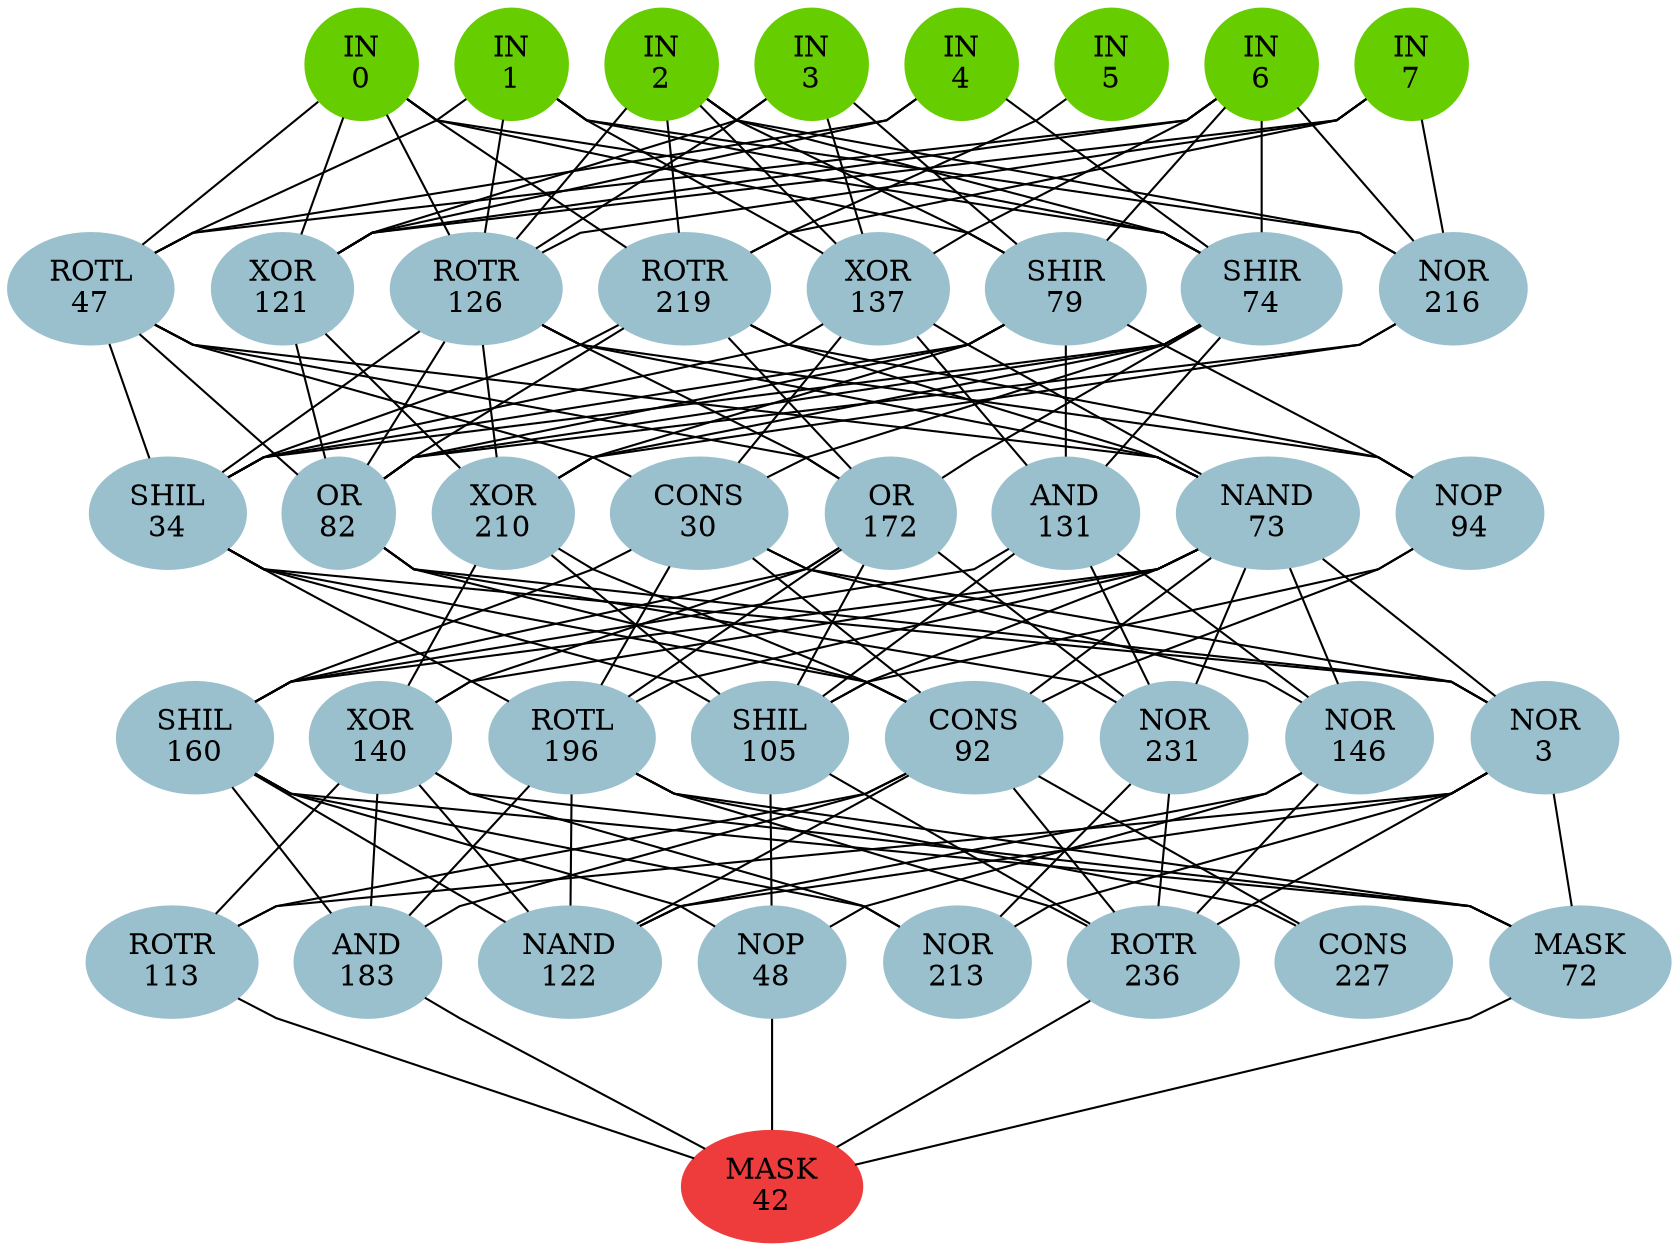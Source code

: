 graph EACircuit {
rankdir=BT;
ranksep=0.75;
ordering=out;
splines=polyline;
node [style=filled, color=lightblue2];

{ rank=same;
node [color=chartreuse3];
"-1_0"[label="IN\n0"];
node [color=chartreuse3];
"-1_1"[label="IN\n1"];
node [color=chartreuse3];
"-1_2"[label="IN\n2"];
node [color=chartreuse3];
"-1_3"[label="IN\n3"];
node [color=chartreuse3];
"-1_4"[label="IN\n4"];
node [color=chartreuse3];
"-1_5"[label="IN\n5"];
node [color=chartreuse3];
"-1_6"[label="IN\n6"];
node [color=chartreuse3];
"-1_7"[label="IN\n7"];
}
{ rank=same;
node [color=lightblue3];
"0_0"[label="ROTL\n47"];
node [color=lightblue3];
"0_1"[label="XOR\n121"];
node [color=lightblue3];
"0_2"[label="ROTR\n126"];
node [color=lightblue3];
"0_3"[label="ROTR\n219"];
node [color=lightblue3];
"0_4"[label="XOR\n137"];
node [color=lightblue3];
"0_5"[label="SHIR\n79"];
node [color=lightblue3];
"0_6"[label="SHIR\n74"];
node [color=lightblue3];
"0_7"[label="NOR\n216"];
}
{ rank=same;
node [color=lightblue3];
"1_0"[label="SHIL\n34"];
node [color=lightblue3];
"1_1"[label="OR\n82"];
node [color=lightblue3];
"1_2"[label="XOR\n210"];
node [color=lightblue3];
"1_3"[label="CONS\n30"];
node [color=lightblue3];
"1_4"[label="OR\n172"];
node [color=lightblue3];
"1_5"[label="AND\n131"];
node [color=lightblue3];
"1_6"[label="NAND\n73"];
node [color=lightblue3];
"1_7"[label="NOP\n94"];
}
{ rank=same;
node [color=lightblue3];
"2_0"[label="SHIL\n160"];
node [color=lightblue3];
"2_1"[label="XOR\n140"];
node [color=lightblue3];
"2_2"[label="ROTL\n196"];
node [color=lightblue3];
"2_3"[label="SHIL\n105"];
node [color=lightblue3];
"2_4"[label="CONS\n92"];
node [color=lightblue3];
"2_5"[label="NOR\n231"];
node [color=lightblue3];
"2_6"[label="NOR\n146"];
node [color=lightblue3];
"2_7"[label="NOR\n3"];
}
{ rank=same;
node [color=lightblue3];
"3_0"[label="ROTR\n113"];
node [color=lightblue3];
"3_1"[label="AND\n183"];
node [color=lightblue3];
"3_2"[label="NAND\n122"];
node [color=lightblue3];
"3_3"[label="NOP\n48"];
node [color=lightblue3];
"3_4"[label="NOR\n213"];
node [color=lightblue3];
"3_5"[label="ROTR\n236"];
node [color=lightblue3];
"3_6"[label="CONS\n227"];
node [color=lightblue3];
"3_7"[label="MASK\n72"];
}
{ rank=same;
node [color=brown2];
"4_0"[label="MASK\n42"];
}
edge[style=invis];
"-1_0" -- "-1_1" -- "-1_2" -- "-1_3" -- "-1_4" -- "-1_5" -- "-1_6" -- "-1_7";
"0_0" -- "0_1" -- "0_2" -- "0_3" -- "0_4" -- "0_5" -- "0_6" -- "0_7";
"1_0" -- "1_1" -- "1_2" -- "1_3" -- "1_4" -- "1_5" -- "1_6" -- "1_7";
"2_0" -- "2_1" -- "2_2" -- "2_3" -- "2_4" -- "2_5" -- "2_6" -- "2_7";
"3_0" -- "3_1" -- "3_2" -- "3_3" -- "3_4" -- "3_5" -- "3_6" -- "3_7";
"4_0" -- "4_0";
edge[style=solid];
"0_0" -- "-1_0";
"0_0" -- "-1_1";
"0_0" -- "-1_4";
"0_0" -- "-1_6";
"0_1" -- "-1_0";
"0_1" -- "-1_3";
"0_1" -- "-1_4";
"0_1" -- "-1_6";
"0_1" -- "-1_7";
"0_2" -- "-1_0";
"0_2" -- "-1_1";
"0_2" -- "-1_2";
"0_2" -- "-1_3";
"0_2" -- "-1_7";
"0_3" -- "-1_0";
"0_3" -- "-1_2";
"0_3" -- "-1_5";
"0_3" -- "-1_7";
"0_4" -- "-1_1";
"0_4" -- "-1_2";
"0_4" -- "-1_3";
"0_4" -- "-1_6";
"0_5" -- "-1_0";
"0_5" -- "-1_2";
"0_5" -- "-1_3";
"0_5" -- "-1_6";
"0_6" -- "-1_0";
"0_6" -- "-1_1";
"0_6" -- "-1_2";
"0_6" -- "-1_4";
"0_6" -- "-1_6";
"0_7" -- "-1_1";
"0_7" -- "-1_2";
"0_7" -- "-1_6";
"0_7" -- "-1_7";
"1_0" -- "0_0";
"1_0" -- "0_2";
"1_0" -- "0_3";
"1_0" -- "0_4";
"1_0" -- "0_5";
"1_0" -- "0_6";
"1_1" -- "0_0";
"1_1" -- "0_1";
"1_1" -- "0_2";
"1_1" -- "0_3";
"1_1" -- "0_5";
"1_1" -- "0_6";
"1_1" -- "0_7";
"1_2" -- "0_1";
"1_2" -- "0_2";
"1_2" -- "0_5";
"1_2" -- "0_6";
"1_2" -- "0_7";
"1_3" -- "0_0";
"1_3" -- "0_4";
"1_3" -- "0_6";
"1_4" -- "0_0";
"1_4" -- "0_2";
"1_4" -- "0_3";
"1_4" -- "0_6";
"1_5" -- "0_4";
"1_5" -- "0_5";
"1_5" -- "0_6";
"1_6" -- "0_0";
"1_6" -- "0_2";
"1_6" -- "0_3";
"1_6" -- "0_4";
"1_7" -- "0_2";
"1_7" -- "0_3";
"1_7" -- "0_5";
"2_0" -- "1_3";
"2_0" -- "1_4";
"2_0" -- "1_5";
"2_0" -- "1_6";
"2_1" -- "1_2";
"2_1" -- "1_4";
"2_1" -- "1_6";
"2_2" -- "1_0";
"2_2" -- "1_3";
"2_2" -- "1_4";
"2_2" -- "1_6";
"2_3" -- "1_0";
"2_3" -- "1_2";
"2_3" -- "1_4";
"2_3" -- "1_5";
"2_3" -- "1_6";
"2_3" -- "1_7";
"2_4" -- "1_0";
"2_4" -- "1_1";
"2_4" -- "1_2";
"2_4" -- "1_3";
"2_4" -- "1_6";
"2_4" -- "1_7";
"2_5" -- "1_1";
"2_5" -- "1_4";
"2_5" -- "1_5";
"2_5" -- "1_6";
"2_6" -- "1_3";
"2_6" -- "1_5";
"2_6" -- "1_6";
"2_7" -- "1_0";
"2_7" -- "1_1";
"2_7" -- "1_3";
"2_7" -- "1_6";
"3_0" -- "2_1";
"3_0" -- "2_4";
"3_0" -- "2_7";
"3_1" -- "2_0";
"3_1" -- "2_1";
"3_1" -- "2_2";
"3_1" -- "2_4";
"3_2" -- "2_0";
"3_2" -- "2_1";
"3_2" -- "2_2";
"3_2" -- "2_4";
"3_2" -- "2_6";
"3_2" -- "2_7";
"3_3" -- "2_0";
"3_3" -- "2_3";
"3_3" -- "2_6";
"3_4" -- "2_0";
"3_4" -- "2_1";
"3_4" -- "2_5";
"3_4" -- "2_7";
"3_5" -- "2_2";
"3_5" -- "2_3";
"3_5" -- "2_4";
"3_5" -- "2_5";
"3_5" -- "2_6";
"3_5" -- "2_7";
"3_6" -- "2_2";
"3_6" -- "2_4";
"3_7" -- "2_0";
"3_7" -- "2_1";
"3_7" -- "2_2";
"3_7" -- "2_7";
"4_0" -- "3_0";
"4_0" -- "3_1";
"4_0" -- "3_3";
"4_0" -- "3_5";
"4_0" -- "3_7";
}